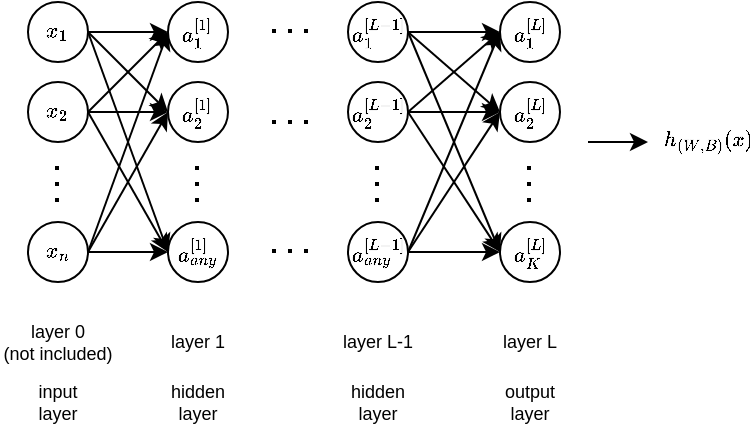 <mxfile version="14.9.1" type="google"><diagram id="VEu55GjbllmlleMSr9i0" name="Page-1"><mxGraphModel dx="659" dy="261" grid="1" gridSize="10" guides="1" tooltips="1" connect="1" arrows="1" fold="1" page="1" pageScale="1" pageWidth="827" pageHeight="1169" math="1" shadow="0"><root><mxCell id="0"/><mxCell id="1" parent="0"/><mxCell id="LHebVPT4gfnJr8Mw_CZn-2" value="\(x_1\)" style="ellipse;whiteSpace=wrap;html=1;aspect=fixed;fontSize=9;" parent="1" vertex="1"><mxGeometry x="190" y="140" width="30" height="30" as="geometry"/></mxCell><mxCell id="LHebVPT4gfnJr8Mw_CZn-3" value="\(x_2\)" style="ellipse;whiteSpace=wrap;html=1;aspect=fixed;fontSize=9;" parent="1" vertex="1"><mxGeometry x="190" y="180" width="30" height="30" as="geometry"/></mxCell><mxCell id="LHebVPT4gfnJr8Mw_CZn-4" value="\(x_n\)" style="ellipse;whiteSpace=wrap;html=1;aspect=fixed;fontSize=9;" parent="1" vertex="1"><mxGeometry x="190" y="250" width="30" height="30" as="geometry"/></mxCell><mxCell id="LHebVPT4gfnJr8Mw_CZn-5" value="" style="endArrow=none;dashed=1;html=1;dashPattern=1 3;strokeWidth=2;fontSize=9;" parent="1" edge="1"><mxGeometry width="50" height="50" relative="1" as="geometry"><mxPoint x="204.5" y="240" as="sourcePoint"/><mxPoint x="204.5" y="220" as="targetPoint"/></mxGeometry></mxCell><mxCell id="LHebVPT4gfnJr8Mw_CZn-11" value="\(a_1^{[1]}\)" style="ellipse;whiteSpace=wrap;html=1;aspect=fixed;fontSize=9;" parent="1" vertex="1"><mxGeometry x="260" y="140" width="30" height="30" as="geometry"/></mxCell><mxCell id="LHebVPT4gfnJr8Mw_CZn-12" value="\(a_2^{[1]}\)" style="ellipse;whiteSpace=wrap;html=1;aspect=fixed;fontSize=9;" parent="1" vertex="1"><mxGeometry x="260" y="180" width="30" height="30" as="geometry"/></mxCell><mxCell id="LHebVPT4gfnJr8Mw_CZn-13" value="\(a_{any}^{[1]}\)" style="ellipse;whiteSpace=wrap;html=1;aspect=fixed;fontSize=9;" parent="1" vertex="1"><mxGeometry x="260" y="250" width="30" height="30" as="geometry"/></mxCell><mxCell id="LHebVPT4gfnJr8Mw_CZn-14" value="" style="endArrow=none;dashed=1;html=1;dashPattern=1 3;strokeWidth=2;fontSize=9;" parent="1" edge="1"><mxGeometry width="50" height="50" relative="1" as="geometry"><mxPoint x="274.5" y="240" as="sourcePoint"/><mxPoint x="274.5" y="220" as="targetPoint"/></mxGeometry></mxCell><mxCell id="LHebVPT4gfnJr8Mw_CZn-16" value="\(a_1^{[L-1]}\)" style="ellipse;whiteSpace=wrap;html=1;aspect=fixed;fontSize=9;" parent="1" vertex="1"><mxGeometry x="350" y="140" width="30" height="30" as="geometry"/></mxCell><mxCell id="LHebVPT4gfnJr8Mw_CZn-17" value="\(a_2^{[L-1&lt;br style=&quot;font-size: 9px&quot;&gt;]}\)" style="ellipse;whiteSpace=wrap;html=1;aspect=fixed;fontSize=9;" parent="1" vertex="1"><mxGeometry x="350" y="180" width="30" height="30" as="geometry"/></mxCell><mxCell id="LHebVPT4gfnJr8Mw_CZn-18" value="\(a_{any}^{[L-1&lt;br style=&quot;font-size: 9px&quot;&gt;]}\)" style="ellipse;whiteSpace=wrap;html=1;aspect=fixed;fontSize=9;" parent="1" vertex="1"><mxGeometry x="350" y="250" width="30" height="30" as="geometry"/></mxCell><mxCell id="LHebVPT4gfnJr8Mw_CZn-19" value="" style="endArrow=none;dashed=1;html=1;dashPattern=1 3;strokeWidth=2;fontSize=9;" parent="1" edge="1"><mxGeometry width="50" height="50" relative="1" as="geometry"><mxPoint x="364.5" y="240" as="sourcePoint"/><mxPoint x="364.5" y="220" as="targetPoint"/></mxGeometry></mxCell><mxCell id="LHebVPT4gfnJr8Mw_CZn-21" value="\(a_1^{[L]}\)" style="ellipse;whiteSpace=wrap;html=1;aspect=fixed;fontSize=9;" parent="1" vertex="1"><mxGeometry x="426" y="140" width="30" height="30" as="geometry"/></mxCell><mxCell id="LHebVPT4gfnJr8Mw_CZn-22" value="\(a_2^{[L]}\)" style="ellipse;whiteSpace=wrap;html=1;aspect=fixed;fontSize=9;" parent="1" vertex="1"><mxGeometry x="426" y="180" width="30" height="30" as="geometry"/></mxCell><mxCell id="LHebVPT4gfnJr8Mw_CZn-23" value="\(a_K^{[L]}\)" style="ellipse;whiteSpace=wrap;html=1;aspect=fixed;fontSize=9;" parent="1" vertex="1"><mxGeometry x="426" y="250" width="30" height="30" as="geometry"/></mxCell><mxCell id="LHebVPT4gfnJr8Mw_CZn-24" value="" style="endArrow=none;dashed=1;html=1;dashPattern=1 3;strokeWidth=2;fontSize=9;" parent="1" edge="1"><mxGeometry width="50" height="50" relative="1" as="geometry"><mxPoint x="440.5" y="240" as="sourcePoint"/><mxPoint x="440.5" y="220" as="targetPoint"/></mxGeometry></mxCell><mxCell id="LHebVPT4gfnJr8Mw_CZn-26" value="" style="endArrow=classic;html=1;exitX=1;exitY=0.5;exitDx=0;exitDy=0;entryX=0;entryY=0.5;entryDx=0;entryDy=0;fontSize=9;" parent="1" source="LHebVPT4gfnJr8Mw_CZn-2" target="LHebVPT4gfnJr8Mw_CZn-11" edge="1"><mxGeometry width="50" height="50" relative="1" as="geometry"><mxPoint x="390" y="320" as="sourcePoint"/><mxPoint x="440" y="270" as="targetPoint"/></mxGeometry></mxCell><mxCell id="LHebVPT4gfnJr8Mw_CZn-27" value="" style="endArrow=none;dashed=1;html=1;dashPattern=1 3;strokeWidth=2;fontSize=9;" parent="1" edge="1"><mxGeometry width="50" height="50" relative="1" as="geometry"><mxPoint x="330" y="154.5" as="sourcePoint"/><mxPoint x="310" y="154.5" as="targetPoint"/></mxGeometry></mxCell><mxCell id="LHebVPT4gfnJr8Mw_CZn-28" value="" style="endArrow=none;dashed=1;html=1;dashPattern=1 3;strokeWidth=2;fontSize=9;" parent="1" edge="1"><mxGeometry width="50" height="50" relative="1" as="geometry"><mxPoint x="330" y="264.5" as="sourcePoint"/><mxPoint x="310" y="264.5" as="targetPoint"/></mxGeometry></mxCell><mxCell id="LHebVPT4gfnJr8Mw_CZn-29" value="" style="endArrow=none;dashed=1;html=1;dashPattern=1 3;strokeWidth=2;fontSize=9;" parent="1" edge="1"><mxGeometry width="50" height="50" relative="1" as="geometry"><mxPoint x="330" y="200" as="sourcePoint"/><mxPoint x="310" y="200" as="targetPoint"/></mxGeometry></mxCell><mxCell id="LHebVPT4gfnJr8Mw_CZn-30" value="" style="endArrow=classic;html=1;exitX=1;exitY=0.5;exitDx=0;exitDy=0;entryX=0;entryY=0.5;entryDx=0;entryDy=0;fontSize=9;" parent="1" source="LHebVPT4gfnJr8Mw_CZn-2" target="LHebVPT4gfnJr8Mw_CZn-12" edge="1"><mxGeometry width="50" height="50" relative="1" as="geometry"><mxPoint x="230" y="165" as="sourcePoint"/><mxPoint x="270" y="165" as="targetPoint"/></mxGeometry></mxCell><mxCell id="LHebVPT4gfnJr8Mw_CZn-31" value="" style="endArrow=classic;html=1;exitX=1;exitY=0.5;exitDx=0;exitDy=0;entryX=0;entryY=0.5;entryDx=0;entryDy=0;fontSize=9;" parent="1" source="LHebVPT4gfnJr8Mw_CZn-2" target="LHebVPT4gfnJr8Mw_CZn-13" edge="1"><mxGeometry width="50" height="50" relative="1" as="geometry"><mxPoint x="230" y="165" as="sourcePoint"/><mxPoint x="270" y="205" as="targetPoint"/></mxGeometry></mxCell><mxCell id="LHebVPT4gfnJr8Mw_CZn-32" value="" style="endArrow=classic;html=1;exitX=1;exitY=0.5;exitDx=0;exitDy=0;entryX=0;entryY=0.5;entryDx=0;entryDy=0;fontSize=9;" parent="1" source="LHebVPT4gfnJr8Mw_CZn-3" target="LHebVPT4gfnJr8Mw_CZn-11" edge="1"><mxGeometry width="50" height="50" relative="1" as="geometry"><mxPoint x="230" y="165" as="sourcePoint"/><mxPoint x="270" y="205" as="targetPoint"/></mxGeometry></mxCell><mxCell id="LHebVPT4gfnJr8Mw_CZn-33" value="" style="endArrow=classic;html=1;exitX=1;exitY=0.5;exitDx=0;exitDy=0;entryX=0;entryY=0.5;entryDx=0;entryDy=0;fontSize=9;" parent="1" source="LHebVPT4gfnJr8Mw_CZn-3" target="LHebVPT4gfnJr8Mw_CZn-12" edge="1"><mxGeometry width="50" height="50" relative="1" as="geometry"><mxPoint x="230" y="205" as="sourcePoint"/><mxPoint x="270" y="165" as="targetPoint"/></mxGeometry></mxCell><mxCell id="LHebVPT4gfnJr8Mw_CZn-34" value="" style="endArrow=classic;html=1;exitX=1;exitY=0.5;exitDx=0;exitDy=0;entryX=0;entryY=0.5;entryDx=0;entryDy=0;fontSize=9;" parent="1" source="LHebVPT4gfnJr8Mw_CZn-3" target="LHebVPT4gfnJr8Mw_CZn-13" edge="1"><mxGeometry width="50" height="50" relative="1" as="geometry"><mxPoint x="240" y="215" as="sourcePoint"/><mxPoint x="280" y="175" as="targetPoint"/></mxGeometry></mxCell><mxCell id="LHebVPT4gfnJr8Mw_CZn-35" value="" style="endArrow=classic;html=1;exitX=1;exitY=0.5;exitDx=0;exitDy=0;entryX=0;entryY=0.5;entryDx=0;entryDy=0;fontSize=9;" parent="1" source="LHebVPT4gfnJr8Mw_CZn-4" target="LHebVPT4gfnJr8Mw_CZn-11" edge="1"><mxGeometry width="50" height="50" relative="1" as="geometry"><mxPoint x="230" y="205" as="sourcePoint"/><mxPoint x="270" y="275" as="targetPoint"/></mxGeometry></mxCell><mxCell id="LHebVPT4gfnJr8Mw_CZn-36" value="" style="endArrow=classic;html=1;exitX=1;exitY=0.5;exitDx=0;exitDy=0;entryX=0;entryY=0.5;entryDx=0;entryDy=0;fontSize=9;" parent="1" source="LHebVPT4gfnJr8Mw_CZn-4" target="LHebVPT4gfnJr8Mw_CZn-12" edge="1"><mxGeometry width="50" height="50" relative="1" as="geometry"><mxPoint x="230" y="275" as="sourcePoint"/><mxPoint x="270" y="165" as="targetPoint"/></mxGeometry></mxCell><mxCell id="LHebVPT4gfnJr8Mw_CZn-37" value="" style="endArrow=classic;html=1;exitX=1;exitY=0.5;exitDx=0;exitDy=0;entryX=0;entryY=0.5;entryDx=0;entryDy=0;fontSize=9;" parent="1" source="LHebVPT4gfnJr8Mw_CZn-4" target="LHebVPT4gfnJr8Mw_CZn-13" edge="1"><mxGeometry width="50" height="50" relative="1" as="geometry"><mxPoint x="230" y="275" as="sourcePoint"/><mxPoint x="270" y="205" as="targetPoint"/></mxGeometry></mxCell><mxCell id="LHebVPT4gfnJr8Mw_CZn-38" value="" style="endArrow=classic;html=1;exitX=1;exitY=0.5;exitDx=0;exitDy=0;entryX=0;entryY=0.5;entryDx=0;entryDy=0;fontSize=9;" parent="1" source="LHebVPT4gfnJr8Mw_CZn-16" target="LHebVPT4gfnJr8Mw_CZn-21" edge="1"><mxGeometry width="50" height="50" relative="1" as="geometry"><mxPoint x="230" y="165" as="sourcePoint"/><mxPoint x="270" y="165" as="targetPoint"/></mxGeometry></mxCell><mxCell id="LHebVPT4gfnJr8Mw_CZn-39" value="" style="endArrow=classic;html=1;exitX=1;exitY=0.5;exitDx=0;exitDy=0;entryX=0;entryY=0.5;entryDx=0;entryDy=0;fontSize=9;" parent="1" source="LHebVPT4gfnJr8Mw_CZn-16" target="LHebVPT4gfnJr8Mw_CZn-22" edge="1"><mxGeometry width="50" height="50" relative="1" as="geometry"><mxPoint x="390" y="165" as="sourcePoint"/><mxPoint x="436" y="165" as="targetPoint"/></mxGeometry></mxCell><mxCell id="LHebVPT4gfnJr8Mw_CZn-40" value="" style="endArrow=classic;html=1;exitX=1;exitY=0.5;exitDx=0;exitDy=0;entryX=0;entryY=0.5;entryDx=0;entryDy=0;fontSize=9;" parent="1" source="LHebVPT4gfnJr8Mw_CZn-16" target="LHebVPT4gfnJr8Mw_CZn-23" edge="1"><mxGeometry width="50" height="50" relative="1" as="geometry"><mxPoint x="390" y="165" as="sourcePoint"/><mxPoint x="436" y="205" as="targetPoint"/></mxGeometry></mxCell><mxCell id="LHebVPT4gfnJr8Mw_CZn-41" value="" style="endArrow=classic;html=1;exitX=1;exitY=0.5;exitDx=0;exitDy=0;entryX=0;entryY=0.5;entryDx=0;entryDy=0;fontSize=9;" parent="1" source="LHebVPT4gfnJr8Mw_CZn-17" target="LHebVPT4gfnJr8Mw_CZn-21" edge="1"><mxGeometry width="50" height="50" relative="1" as="geometry"><mxPoint x="390" y="165" as="sourcePoint"/><mxPoint x="436" y="275" as="targetPoint"/></mxGeometry></mxCell><mxCell id="LHebVPT4gfnJr8Mw_CZn-42" value="" style="endArrow=classic;html=1;exitX=1;exitY=0.5;exitDx=0;exitDy=0;entryX=0;entryY=0.5;entryDx=0;entryDy=0;fontSize=9;" parent="1" source="LHebVPT4gfnJr8Mw_CZn-17" target="LHebVPT4gfnJr8Mw_CZn-22" edge="1"><mxGeometry width="50" height="50" relative="1" as="geometry"><mxPoint x="390" y="205" as="sourcePoint"/><mxPoint x="436" y="165" as="targetPoint"/></mxGeometry></mxCell><mxCell id="LHebVPT4gfnJr8Mw_CZn-43" value="" style="endArrow=classic;html=1;exitX=1;exitY=0.5;exitDx=0;exitDy=0;entryX=0;entryY=0.5;entryDx=0;entryDy=0;fontSize=9;" parent="1" source="LHebVPT4gfnJr8Mw_CZn-17" target="LHebVPT4gfnJr8Mw_CZn-23" edge="1"><mxGeometry width="50" height="50" relative="1" as="geometry"><mxPoint x="390" y="205" as="sourcePoint"/><mxPoint x="436" y="205" as="targetPoint"/></mxGeometry></mxCell><mxCell id="LHebVPT4gfnJr8Mw_CZn-44" value="" style="endArrow=classic;html=1;exitX=1;exitY=0.5;exitDx=0;exitDy=0;entryX=0;entryY=0.5;entryDx=0;entryDy=0;fontSize=9;" parent="1" source="LHebVPT4gfnJr8Mw_CZn-18" target="LHebVPT4gfnJr8Mw_CZn-21" edge="1"><mxGeometry width="50" height="50" relative="1" as="geometry"><mxPoint x="390" y="205" as="sourcePoint"/><mxPoint x="436" y="275" as="targetPoint"/></mxGeometry></mxCell><mxCell id="LHebVPT4gfnJr8Mw_CZn-45" value="" style="endArrow=classic;html=1;exitX=1;exitY=0.5;exitDx=0;exitDy=0;entryX=0;entryY=0.5;entryDx=0;entryDy=0;fontSize=9;" parent="1" source="LHebVPT4gfnJr8Mw_CZn-18" target="LHebVPT4gfnJr8Mw_CZn-22" edge="1"><mxGeometry width="50" height="50" relative="1" as="geometry"><mxPoint x="390" y="275" as="sourcePoint"/><mxPoint x="436" y="165" as="targetPoint"/></mxGeometry></mxCell><mxCell id="LHebVPT4gfnJr8Mw_CZn-46" value="" style="endArrow=classic;html=1;exitX=1;exitY=0.5;exitDx=0;exitDy=0;entryX=0;entryY=0.5;entryDx=0;entryDy=0;fontSize=9;" parent="1" source="LHebVPT4gfnJr8Mw_CZn-18" target="LHebVPT4gfnJr8Mw_CZn-23" edge="1"><mxGeometry width="50" height="50" relative="1" as="geometry"><mxPoint x="390" y="275" as="sourcePoint"/><mxPoint x="436" y="205" as="targetPoint"/></mxGeometry></mxCell><mxCell id="LHebVPT4gfnJr8Mw_CZn-55" value="" style="endArrow=classic;html=1;fontSize=9;" parent="1" edge="1"><mxGeometry width="50" height="50" relative="1" as="geometry"><mxPoint x="470" y="210" as="sourcePoint"/><mxPoint x="500" y="210" as="targetPoint"/></mxGeometry></mxCell><mxCell id="LHebVPT4gfnJr8Mw_CZn-56" value="\(h_{(W, B)}(x)\)" style="text;html=1;strokeColor=none;fillColor=none;align=center;verticalAlign=middle;whiteSpace=wrap;rounded=0;fontSize=9;" parent="1" vertex="1"><mxGeometry x="510" y="200" width="40" height="20" as="geometry"/></mxCell><mxCell id="LHebVPT4gfnJr8Mw_CZn-57" value="layer 0&lt;br&gt;(not included)" style="text;html=1;strokeColor=none;fillColor=none;align=center;verticalAlign=middle;whiteSpace=wrap;rounded=0;fontSize=9;" parent="1" vertex="1"><mxGeometry x="176.25" y="295" width="57.5" height="30" as="geometry"/></mxCell><mxCell id="LHebVPT4gfnJr8Mw_CZn-58" value="layer 1" style="text;html=1;strokeColor=none;fillColor=none;align=center;verticalAlign=middle;whiteSpace=wrap;rounded=0;fontSize=9;" parent="1" vertex="1"><mxGeometry x="255" y="300" width="40" height="20" as="geometry"/></mxCell><mxCell id="LHebVPT4gfnJr8Mw_CZn-59" value="layer L-1" style="text;html=1;strokeColor=none;fillColor=none;align=center;verticalAlign=middle;whiteSpace=wrap;rounded=0;fontSize=9;" parent="1" vertex="1"><mxGeometry x="345" y="300" width="40" height="20" as="geometry"/></mxCell><mxCell id="LHebVPT4gfnJr8Mw_CZn-60" value="layer L" style="text;html=1;strokeColor=none;fillColor=none;align=center;verticalAlign=middle;whiteSpace=wrap;rounded=0;fontSize=9;" parent="1" vertex="1"><mxGeometry x="421" y="300" width="40" height="20" as="geometry"/></mxCell><mxCell id="LHebVPT4gfnJr8Mw_CZn-61" value="input layer" style="text;html=1;strokeColor=none;fillColor=none;align=center;verticalAlign=middle;whiteSpace=wrap;rounded=0;fontSize=9;" parent="1" vertex="1"><mxGeometry x="185" y="330" width="40" height="20" as="geometry"/></mxCell><mxCell id="LHebVPT4gfnJr8Mw_CZn-62" value="hidden layer" style="text;html=1;strokeColor=none;fillColor=none;align=center;verticalAlign=middle;whiteSpace=wrap;rounded=0;fontSize=9;" parent="1" vertex="1"><mxGeometry x="255" y="330" width="40" height="20" as="geometry"/></mxCell><mxCell id="LHebVPT4gfnJr8Mw_CZn-63" value="hidden layer" style="text;html=1;strokeColor=none;fillColor=none;align=center;verticalAlign=middle;whiteSpace=wrap;rounded=0;fontSize=9;" parent="1" vertex="1"><mxGeometry x="345" y="330" width="40" height="20" as="geometry"/></mxCell><mxCell id="LHebVPT4gfnJr8Mw_CZn-64" value="output layer" style="text;html=1;strokeColor=none;fillColor=none;align=center;verticalAlign=middle;whiteSpace=wrap;rounded=0;fontSize=9;" parent="1" vertex="1"><mxGeometry x="421" y="330" width="40" height="20" as="geometry"/></mxCell></root></mxGraphModel></diagram></mxfile>